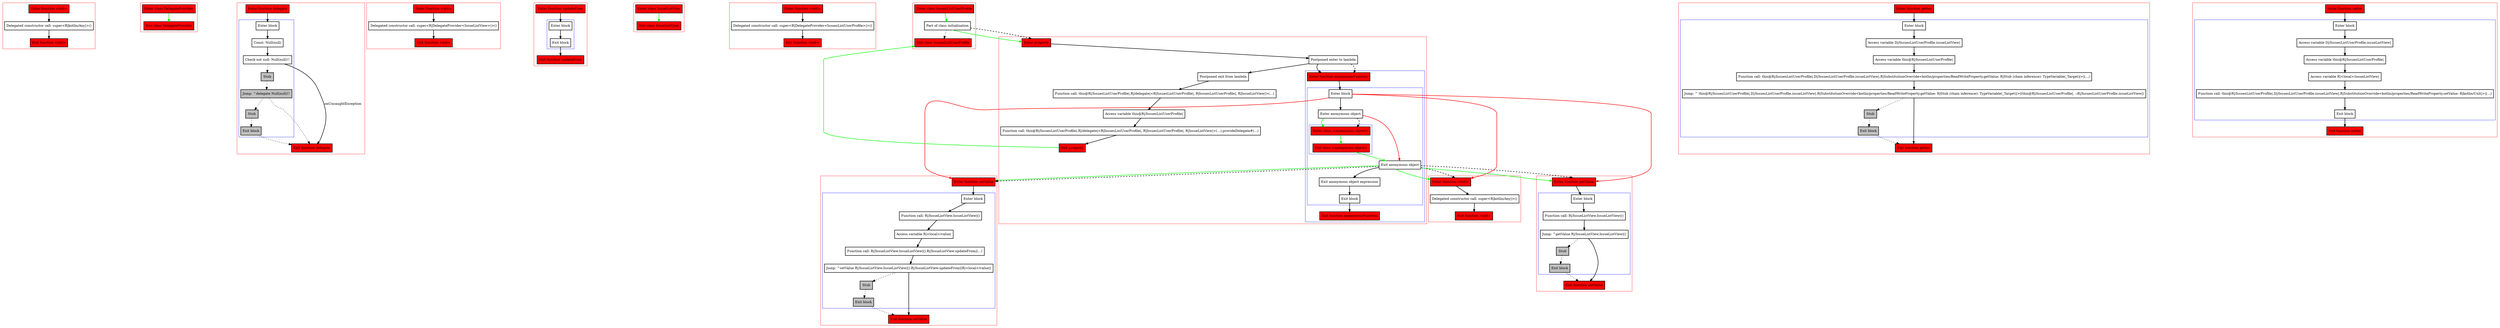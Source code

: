 digraph delegateWithAnonymousObject_kt {
    graph [nodesep=3]
    node [shape=box penwidth=2]
    edge [penwidth=2]

    subgraph cluster_0 {
        color=red
        0 [label="Enter function <init>" style="filled" fillcolor=red];
        1 [label="Delegated constructor call: super<R|kotlin/Any|>()"];
        2 [label="Exit function <init>" style="filled" fillcolor=red];
    }
    0 -> {1};
    1 -> {2};

    subgraph cluster_1 {
        color=red
        3 [label="Enter class DelegateProvider" style="filled" fillcolor=red];
        4 [label="Exit class DelegateProvider" style="filled" fillcolor=red];
    }
    3 -> {4} [color=green];

    subgraph cluster_2 {
        color=red
        5 [label="Enter function delegate" style="filled" fillcolor=red];
        subgraph cluster_3 {
            color=blue
            6 [label="Enter block"];
            7 [label="Const: Null(null)"];
            8 [label="Check not null: Null(null)!!"];
            9 [label="Stub" style="filled" fillcolor=gray];
            10 [label="Jump: ^delegate Null(null)!!" style="filled" fillcolor=gray];
            11 [label="Stub" style="filled" fillcolor=gray];
            12 [label="Exit block" style="filled" fillcolor=gray];
        }
        13 [label="Exit function delegate" style="filled" fillcolor=red];
    }
    5 -> {6};
    6 -> {7};
    7 -> {8};
    8 -> {13}    [label=onUncaughtException];
    8 -> {9} [style=dotted];
    9 -> {10} [style=dotted];
    10 -> {13 11} [style=dotted];
    11 -> {12} [style=dotted];
    12 -> {13} [style=dotted];

    subgraph cluster_4 {
        color=red
        14 [label="Enter function <init>" style="filled" fillcolor=red];
        15 [label="Delegated constructor call: super<R|DelegateProvider<IssueListView>|>()"];
        16 [label="Exit function <init>" style="filled" fillcolor=red];
    }
    14 -> {15};
    15 -> {16};

    subgraph cluster_5 {
        color=red
        17 [label="Enter function updateFrom" style="filled" fillcolor=red];
        subgraph cluster_6 {
            color=blue
            18 [label="Enter block"];
            19 [label="Exit block"];
        }
        20 [label="Exit function updateFrom" style="filled" fillcolor=red];
    }
    17 -> {18};
    18 -> {19};
    19 -> {20};

    subgraph cluster_7 {
        color=red
        21 [label="Enter class IssueListView" style="filled" fillcolor=red];
        22 [label="Exit class IssueListView" style="filled" fillcolor=red];
    }
    21 -> {22} [color=green];

    subgraph cluster_8 {
        color=red
        23 [label="Enter function <init>" style="filled" fillcolor=red];
        24 [label="Delegated constructor call: super<R|DelegateProvider<IssuesListUserProfile>|>()"];
        25 [label="Exit function <init>" style="filled" fillcolor=red];
    }
    23 -> {24};
    24 -> {25};

    subgraph cluster_9 {
        color=red
        35 [label="Enter function <init>" style="filled" fillcolor=red];
        36 [label="Delegated constructor call: super<R|kotlin/Any|>()"];
        37 [label="Exit function <init>" style="filled" fillcolor=red];
    }
    35 -> {36};
    36 -> {37};

    subgraph cluster_10 {
        color=red
        38 [label="Enter function getValue" style="filled" fillcolor=red];
        subgraph cluster_11 {
            color=blue
            39 [label="Enter block"];
            40 [label="Function call: R|/IssueListView.IssueListView|()"];
            41 [label="Jump: ^getValue R|/IssueListView.IssueListView|()"];
            42 [label="Stub" style="filled" fillcolor=gray];
            43 [label="Exit block" style="filled" fillcolor=gray];
        }
        44 [label="Exit function getValue" style="filled" fillcolor=red];
    }
    38 -> {39};
    39 -> {40};
    40 -> {41};
    41 -> {44};
    41 -> {42} [style=dotted];
    42 -> {43} [style=dotted];
    43 -> {44} [style=dotted];

    subgraph cluster_12 {
        color=red
        45 [label="Enter function setValue" style="filled" fillcolor=red];
        subgraph cluster_13 {
            color=blue
            46 [label="Enter block"];
            47 [label="Function call: R|/IssueListView.IssueListView|()"];
            48 [label="Access variable R|<local>/value|"];
            49 [label="Function call: R|/IssueListView.IssueListView|().R|/IssueListView.updateFrom|(...)"];
            50 [label="Jump: ^setValue R|/IssueListView.IssueListView|().R|/IssueListView.updateFrom|(R|<local>/value|)"];
            51 [label="Stub" style="filled" fillcolor=gray];
            52 [label="Exit block" style="filled" fillcolor=gray];
        }
        53 [label="Exit function setValue" style="filled" fillcolor=red];
    }
    45 -> {46};
    46 -> {47};
    47 -> {48};
    48 -> {49};
    49 -> {50};
    50 -> {53};
    50 -> {51} [style=dotted];
    51 -> {52} [style=dotted];
    52 -> {53} [style=dotted];

    subgraph cluster_14 {
        color=red
        54 [label="Enter function getter" style="filled" fillcolor=red];
        subgraph cluster_15 {
            color=blue
            55 [label="Enter block"];
            56 [label="Access variable D|/IssuesListUserProfile.issueListView|"];
            57 [label="Access variable this@R|/IssuesListUserProfile|"];
            58 [label="Function call: this@R|/IssuesListUserProfile|.D|/IssuesListUserProfile.issueListView|.R|SubstitutionOverride<kotlin/properties/ReadWriteProperty.getValue: R|Stub (chain inference): TypeVariable(_Target)|>|(...)"];
            59 [label="Jump: ^ this@R|/IssuesListUserProfile|.D|/IssuesListUserProfile.issueListView|.R|SubstitutionOverride<kotlin/properties/ReadWriteProperty.getValue: R|Stub (chain inference): TypeVariable(_Target)|>|(this@R|/IssuesListUserProfile|, ::R|/IssuesListUserProfile.issueListView|)"];
            60 [label="Stub" style="filled" fillcolor=gray];
            61 [label="Exit block" style="filled" fillcolor=gray];
        }
        62 [label="Exit function getter" style="filled" fillcolor=red];
    }
    54 -> {55};
    55 -> {56};
    56 -> {57};
    57 -> {58};
    58 -> {59};
    59 -> {62};
    59 -> {60} [style=dotted];
    60 -> {61} [style=dotted];
    61 -> {62} [style=dotted];

    subgraph cluster_16 {
        color=red
        63 [label="Enter function setter" style="filled" fillcolor=red];
        subgraph cluster_17 {
            color=blue
            64 [label="Enter block"];
            65 [label="Access variable D|/IssuesListUserProfile.issueListView|"];
            66 [label="Access variable this@R|/IssuesListUserProfile|"];
            67 [label="Access variable R|<local>/issueListView|"];
            68 [label="Function call: this@R|/IssuesListUserProfile|.D|/IssuesListUserProfile.issueListView|.R|SubstitutionOverride<kotlin/properties/ReadWriteProperty.setValue: R|kotlin/Unit|>|(...)"];
            69 [label="Exit block"];
        }
        70 [label="Exit function setter" style="filled" fillcolor=red];
    }
    63 -> {64};
    64 -> {65};
    65 -> {66};
    66 -> {67};
    67 -> {68};
    68 -> {69};
    69 -> {70};

    subgraph cluster_18 {
        color=red
        71 [label="Enter property" style="filled" fillcolor=red];
        72 [label="Postponed enter to lambda"];
        subgraph cluster_19 {
            color=blue
            26 [label="Enter function anonymousFunction" style="filled" fillcolor=red];
            subgraph cluster_20 {
                color=blue
                27 [label="Enter block"];
                28 [label="Enter anonymous object"];
                subgraph cluster_21 {
                    color=blue
                    33 [label="Enter class <anonymous object>" style="filled" fillcolor=red];
                    34 [label="Exit class <anonymous object>" style="filled" fillcolor=red];
                }
                29 [label="Exit anonymous object"];
                30 [label="Exit anonymous object expression"];
                31 [label="Exit block"];
            }
            32 [label="Exit function anonymousFunction" style="filled" fillcolor=red];
        }
        73 [label="Postponed exit from lambda"];
        74 [label="Function call: this@R|/IssuesListUserProfile|.R|/delegate|<R|IssuesListUserProfile|, R|IssuesListUserProfile|, R|IssueListView|>(...)"];
        75 [label="Access variable this@R|/IssuesListUserProfile|"];
        76 [label="Function call: this@R|/IssuesListUserProfile|.R|/delegate|<R|IssuesListUserProfile|, R|IssuesListUserProfile|, R|IssueListView|>(...).provideDelegate#(...)"];
        77 [label="Exit property" style="filled" fillcolor=red];
    }
    71 -> {72};
    72 -> {73 26};
    72 -> {26} [style=dashed];
    73 -> {74};
    74 -> {75};
    75 -> {76};
    76 -> {77};
    77 -> {80} [color=green];
    26 -> {27};
    27 -> {28};
    27 -> {35 38 45} [color=red];
    28 -> {29} [color=red];
    28 -> {33} [color=green];
    28 -> {33} [style=dashed];
    29 -> {30};
    29 -> {35 38 45} [color=green];
    29 -> {35 38 45} [style=dashed];
    30 -> {31};
    31 -> {32};
    33 -> {34} [color=green];
    34 -> {29} [color=green];

    subgraph cluster_22 {
        color=red
        78 [label="Enter class IssuesListUserProfile" style="filled" fillcolor=red];
        79 [label="Part of class initialization"];
        80 [label="Exit class IssuesListUserProfile" style="filled" fillcolor=red];
    }
    78 -> {79} [color=green];
    79 -> {80} [style=dotted];
    79 -> {71} [color=green];
    79 -> {71} [style=dashed];

}
